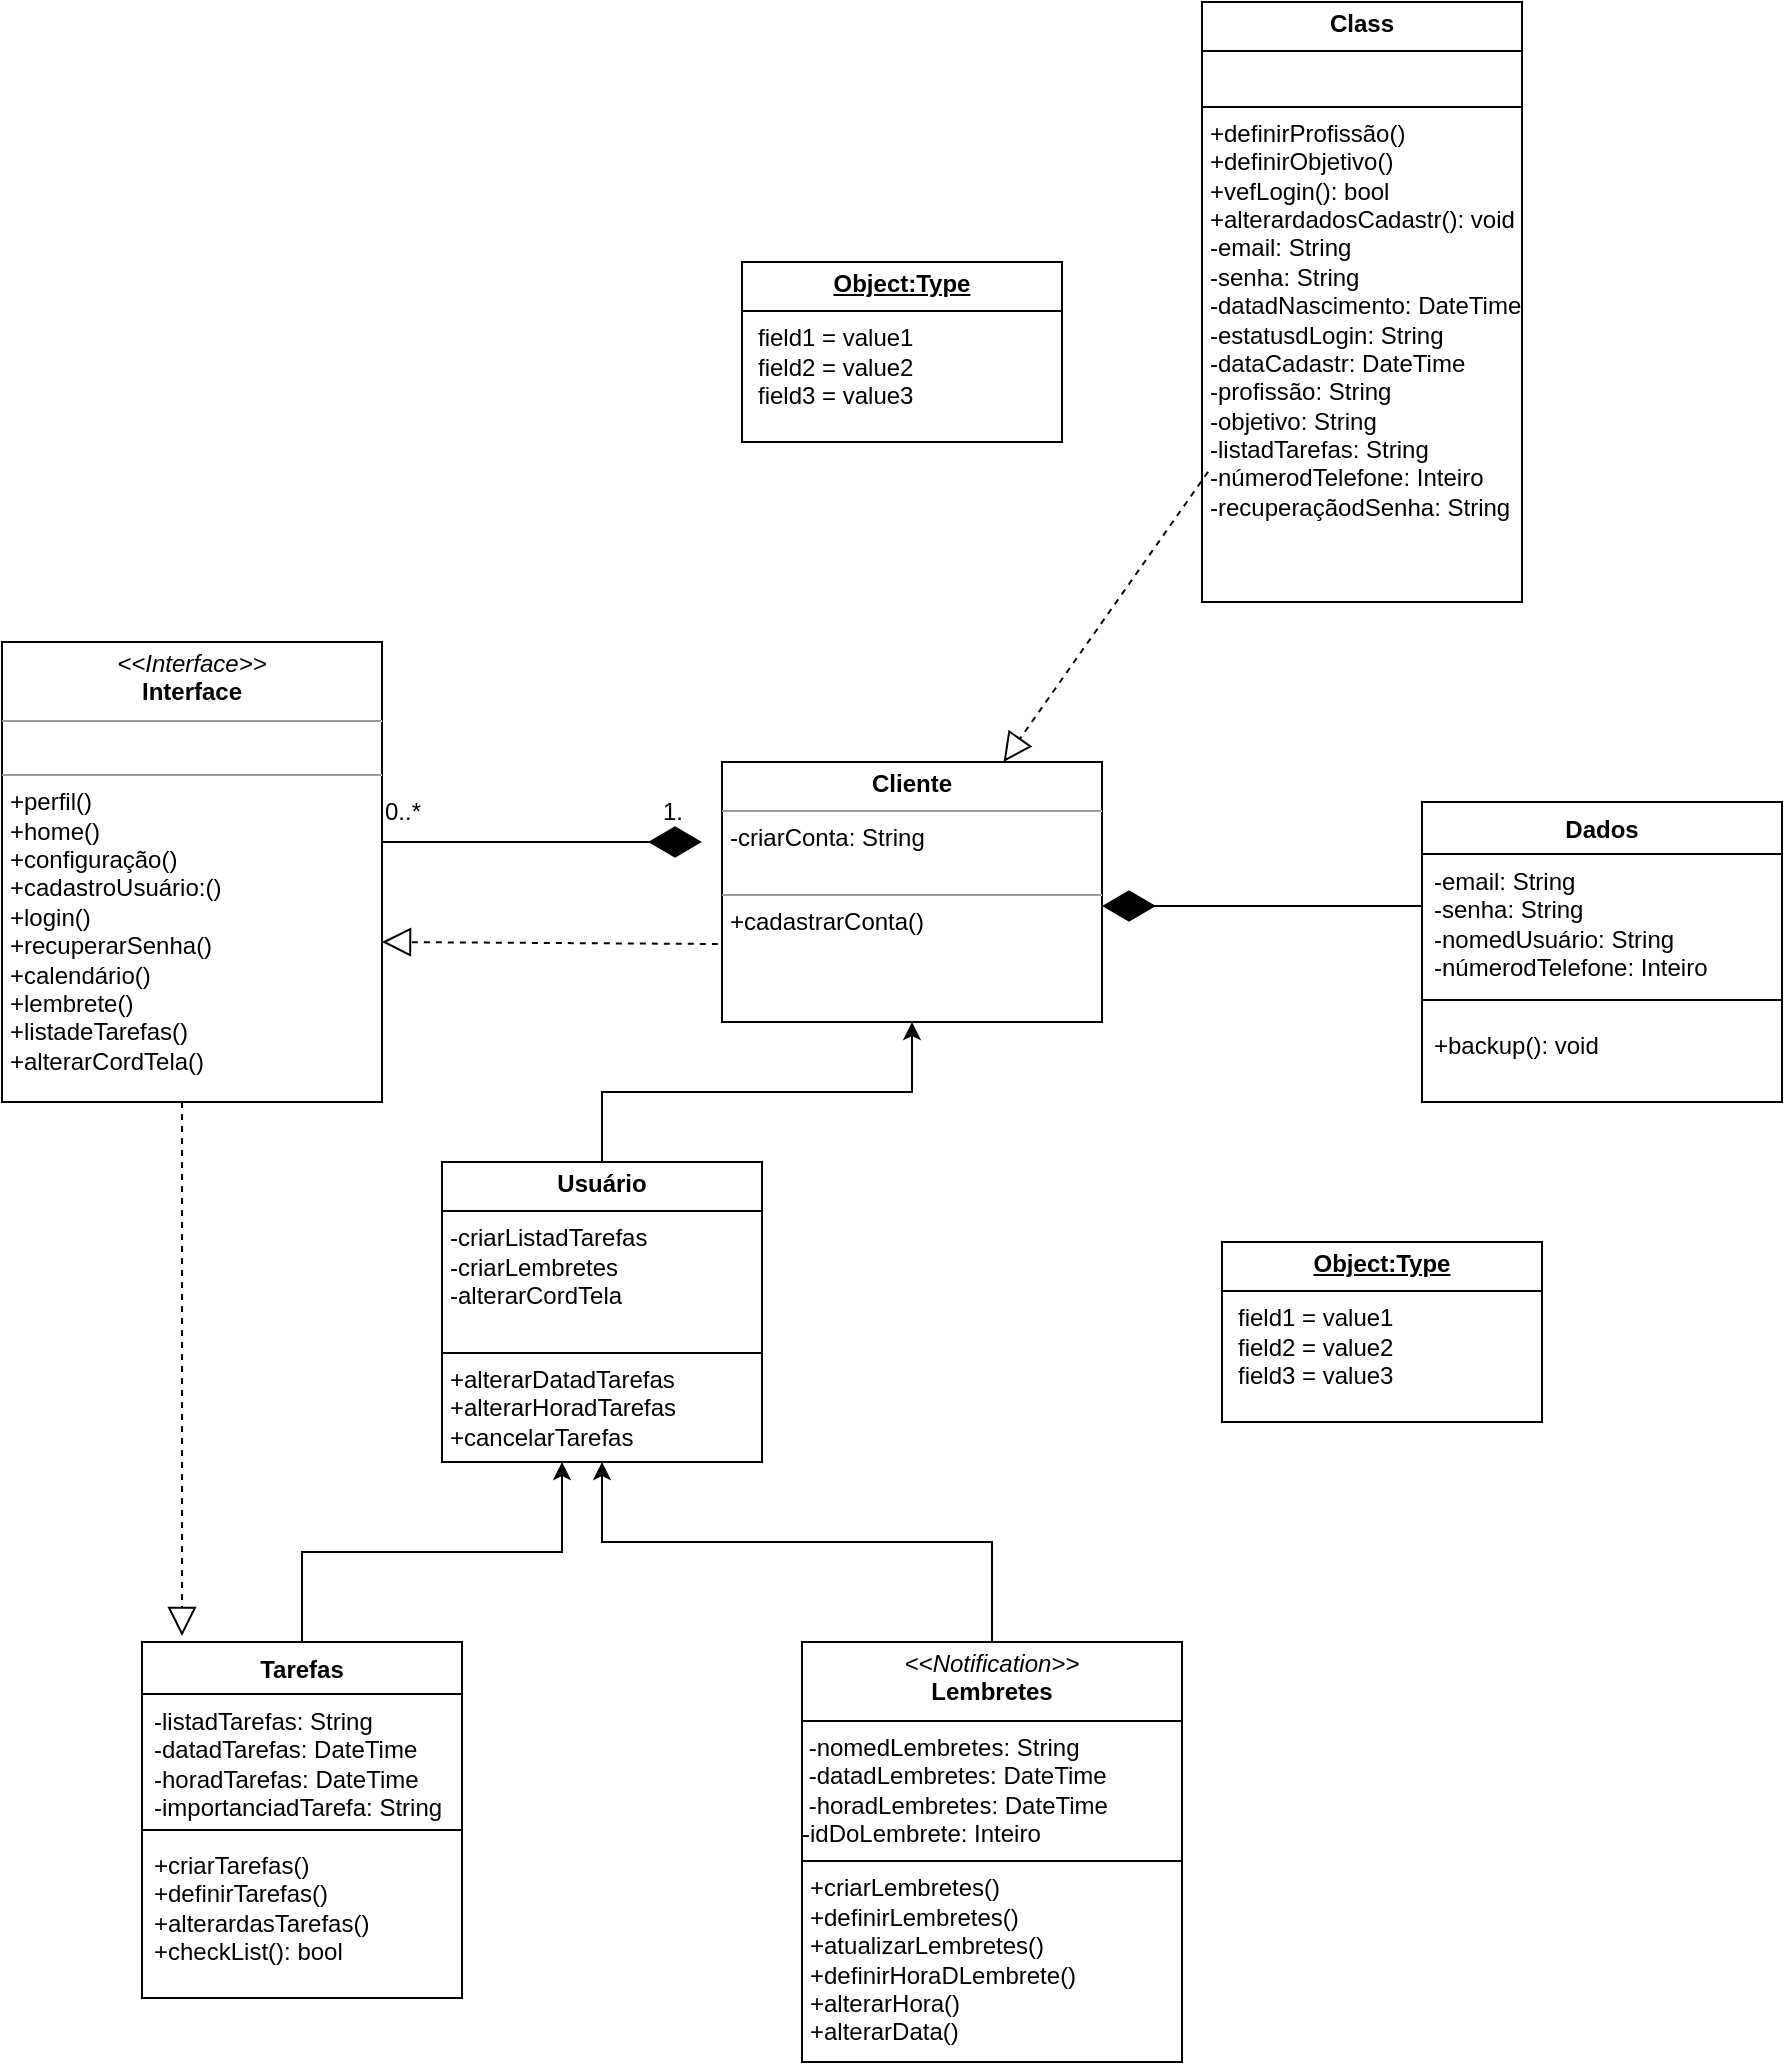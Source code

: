 <mxfile version="24.2.1" type="github">
  <diagram name="Page-1" id="c4acf3e9-155e-7222-9cf6-157b1a14988f">
    <mxGraphModel dx="1066" dy="1563" grid="1" gridSize="10" guides="1" tooltips="1" connect="1" arrows="1" fold="1" page="1" pageScale="1" pageWidth="850" pageHeight="1100" background="none" math="0" shadow="0">
      <root>
        <mxCell id="0" />
        <mxCell id="1" parent="0" />
        <mxCell id="5d2195bd80daf111-18" value="&lt;p style=&quot;margin:0px;margin-top:4px;text-align:center;&quot;&gt;&lt;i&gt;&amp;lt;&amp;lt;Interface&amp;gt;&amp;gt;&lt;/i&gt;&lt;br&gt;&lt;b&gt;Interface&lt;/b&gt;&lt;/p&gt;&lt;hr size=&quot;1&quot;&gt;&lt;p style=&quot;margin: 0px 0px 0px 4px;&quot;&gt;&lt;br&gt;&lt;/p&gt;&lt;hr size=&quot;1&quot;&gt;&lt;p style=&quot;margin: 0px 0px 0px 4px;&quot;&gt;&lt;span style=&quot;background-color: initial;&quot;&gt;+perfil()&lt;/span&gt;&lt;br&gt;&lt;/p&gt;&lt;p style=&quot;margin: 0px 0px 0px 4px;&quot;&gt;&lt;span style=&quot;background-color: initial;&quot;&gt;+home&lt;/span&gt;&lt;span style=&quot;background-color: initial;&quot;&gt;()&lt;/span&gt;&lt;/p&gt;&lt;p style=&quot;margin: 0px 0px 0px 4px;&quot;&gt;&lt;span style=&quot;background-color: initial;&quot;&gt;+configuração&lt;/span&gt;&lt;span style=&quot;background-color: initial;&quot;&gt;()&lt;/span&gt;&lt;/p&gt;&lt;p style=&quot;margin: 0px 0px 0px 4px;&quot;&gt;+cadastroUsuário:&lt;span style=&quot;background-color: initial;&quot;&gt;()&lt;/span&gt;&lt;/p&gt;&lt;p style=&quot;margin: 0px 0px 0px 4px;&quot;&gt;+login&lt;span style=&quot;background-color: initial;&quot;&gt;()&lt;/span&gt;&lt;/p&gt;&lt;p style=&quot;margin: 0px 0px 0px 4px;&quot;&gt;+recuperarSenha()&lt;/p&gt;&lt;p style=&quot;margin: 0px 0px 0px 4px;&quot;&gt;+calendário()&lt;/p&gt;&lt;p style=&quot;margin: 0px 0px 0px 4px;&quot;&gt;+lembrete()&lt;/p&gt;&lt;p style=&quot;margin: 0px 0px 0px 4px;&quot;&gt;&lt;span style=&quot;background-color: initial;&quot;&gt;+listadeTarefas()&amp;nbsp;&lt;/span&gt;&lt;br&gt;&lt;/p&gt;&lt;p style=&quot;margin: 0px 0px 0px 4px;&quot;&gt;&lt;span style=&quot;background-color: initial;&quot;&gt;+alterarCordTela()&amp;nbsp;&lt;/span&gt;&lt;/p&gt;&lt;p style=&quot;margin:0px;margin-left:4px;&quot;&gt;&lt;br&gt;&lt;/p&gt;&lt;p style=&quot;margin:0px;margin-left:4px;&quot;&gt;&lt;br&gt;&lt;/p&gt;" style="verticalAlign=top;align=left;overflow=fill;fontSize=12;fontFamily=Helvetica;html=1;rounded=0;shadow=0;comic=0;labelBackgroundColor=none;strokeWidth=1" parent="1" vertex="1">
          <mxGeometry x="50" y="240" width="190" height="230" as="geometry" />
        </mxCell>
        <mxCell id="5d2195bd80daf111-19" value="&lt;p style=&quot;margin:0px;margin-top:4px;text-align:center;&quot;&gt;&lt;b&gt;Cliente&lt;/b&gt;&lt;/p&gt;&lt;hr size=&quot;1&quot;&gt;&lt;p style=&quot;margin:0px;margin-left:4px;&quot;&gt;-criarConta: String&lt;/p&gt;&lt;p style=&quot;margin:0px;margin-left:4px;&quot;&gt;&lt;br&gt;&lt;/p&gt;&lt;hr size=&quot;1&quot;&gt;&lt;p style=&quot;margin: 0px 0px 0px 4px;&quot;&gt;+cadastrarConta()&lt;/p&gt;&lt;p style=&quot;margin: 0px 0px 0px 4px;&quot;&gt;&lt;br&gt;&lt;/p&gt;&lt;div&gt;&lt;span style=&quot;background-color: initial;&quot;&gt;&lt;br&gt;&lt;/span&gt;&lt;/div&gt;&lt;p style=&quot;margin: 0px 0px 0px 4px;&quot;&gt;&lt;br&gt;&lt;/p&gt;&lt;div&gt;&lt;br&gt;&lt;/div&gt;" style="verticalAlign=top;align=left;overflow=fill;fontSize=12;fontFamily=Helvetica;html=1;rounded=0;shadow=0;comic=0;labelBackgroundColor=none;strokeWidth=1" parent="1" vertex="1">
          <mxGeometry x="410" y="300" width="190" height="130" as="geometry" />
        </mxCell>
        <mxCell id="SRDfbngRJq_bPD0gsB5e-22" value="0..*" style="text;html=1;align=center;verticalAlign=middle;resizable=0;points=[];autosize=1;strokeColor=none;fillColor=none;" parent="1" vertex="1">
          <mxGeometry x="230" y="310" width="40" height="30" as="geometry" />
        </mxCell>
        <mxCell id="SRDfbngRJq_bPD0gsB5e-23" value="1." style="text;html=1;align=center;verticalAlign=middle;resizable=0;points=[];autosize=1;strokeColor=none;fillColor=none;" parent="1" vertex="1">
          <mxGeometry x="370" y="310" width="30" height="30" as="geometry" />
        </mxCell>
        <mxCell id="wrMSa33s0lKAPkdrSBBs-24" style="edgeStyle=orthogonalEdgeStyle;rounded=0;orthogonalLoop=1;jettySize=auto;html=1;" edge="1" parent="1" source="SRDfbngRJq_bPD0gsB5e-44" target="wrMSa33s0lKAPkdrSBBs-12">
          <mxGeometry relative="1" as="geometry">
            <Array as="points">
              <mxPoint x="200" y="695" />
              <mxPoint x="330" y="695" />
            </Array>
          </mxGeometry>
        </mxCell>
        <mxCell id="SRDfbngRJq_bPD0gsB5e-44" value="Tarefas" style="swimlane;fontStyle=1;align=center;verticalAlign=top;childLayout=stackLayout;horizontal=1;startSize=26;horizontalStack=0;resizeParent=1;resizeParentMax=0;resizeLast=0;collapsible=1;marginBottom=0;whiteSpace=wrap;html=1;" parent="1" vertex="1">
          <mxGeometry x="120" y="740" width="160" height="178" as="geometry" />
        </mxCell>
        <mxCell id="SRDfbngRJq_bPD0gsB5e-45" value="-listadTarefas:&amp;nbsp;&lt;span style=&quot;text-wrap: nowrap;&quot;&gt;String&lt;/span&gt;&lt;div&gt;&lt;span style=&quot;background-color: initial;&quot;&gt;&lt;span style=&quot;text-wrap: nowrap;&quot;&gt;-datadTarefas: DateTime&lt;/span&gt;&lt;/span&gt;&lt;/div&gt;&lt;div&gt;&lt;span style=&quot;background-color: initial;&quot;&gt;&lt;span style=&quot;text-wrap: nowrap;&quot;&gt;-horadTarefas:&amp;nbsp;&lt;/span&gt;&lt;/span&gt;&lt;span style=&quot;text-wrap: nowrap; background-color: initial;&quot;&gt;DateTime&lt;/span&gt;&lt;/div&gt;&lt;div&gt;&lt;span style=&quot;background-color: initial;&quot;&gt;&lt;span style=&quot;text-wrap: nowrap;&quot;&gt;-importanciadTarefa:&amp;nbsp;&lt;/span&gt;&lt;/span&gt;&lt;span style=&quot;text-wrap: nowrap; background-color: initial;&quot;&gt;String&lt;/span&gt;&lt;/div&gt;" style="text;strokeColor=none;fillColor=none;align=left;verticalAlign=top;spacingLeft=4;spacingRight=4;overflow=hidden;rotatable=0;points=[[0,0.5],[1,0.5]];portConstraint=eastwest;whiteSpace=wrap;html=1;" parent="SRDfbngRJq_bPD0gsB5e-44" vertex="1">
          <mxGeometry y="26" width="160" height="64" as="geometry" />
        </mxCell>
        <mxCell id="SRDfbngRJq_bPD0gsB5e-46" value="" style="line;strokeWidth=1;fillColor=none;align=left;verticalAlign=middle;spacingTop=-1;spacingLeft=3;spacingRight=3;rotatable=0;labelPosition=right;points=[];portConstraint=eastwest;strokeColor=inherit;" parent="SRDfbngRJq_bPD0gsB5e-44" vertex="1">
          <mxGeometry y="90" width="160" height="8" as="geometry" />
        </mxCell>
        <mxCell id="SRDfbngRJq_bPD0gsB5e-47" value="&lt;div&gt;&lt;span style=&quot;text-wrap: nowrap;&quot;&gt;+criarTarefas()&lt;/span&gt;&lt;/div&gt;&lt;span style=&quot;text-wrap: nowrap;&quot;&gt;+definirTarefas()&lt;/span&gt;&lt;div&gt;&lt;span style=&quot;text-wrap: nowrap;&quot;&gt;+alterardasTarefas()&lt;/span&gt;&lt;/div&gt;&lt;div&gt;&lt;span style=&quot;text-wrap: nowrap; background-color: initial;&quot;&gt;+checkList(): bool&lt;/span&gt;&lt;br&gt;&lt;/div&gt;" style="text;strokeColor=none;fillColor=none;align=left;verticalAlign=top;spacingLeft=4;spacingRight=4;overflow=hidden;rotatable=0;points=[[0,0.5],[1,0.5]];portConstraint=eastwest;whiteSpace=wrap;html=1;" parent="SRDfbngRJq_bPD0gsB5e-44" vertex="1">
          <mxGeometry y="98" width="160" height="80" as="geometry" />
        </mxCell>
        <mxCell id="SRDfbngRJq_bPD0gsB5e-52" value="" style="endArrow=diamondThin;endFill=1;endSize=24;html=1;rounded=0;" parent="1" edge="1">
          <mxGeometry width="160" relative="1" as="geometry">
            <mxPoint x="240" y="340" as="sourcePoint" />
            <mxPoint x="400" y="340" as="targetPoint" />
          </mxGeometry>
        </mxCell>
        <mxCell id="wrMSa33s0lKAPkdrSBBs-28" style="edgeStyle=orthogonalEdgeStyle;rounded=0;orthogonalLoop=1;jettySize=auto;html=1;" edge="1" parent="1" source="SRDfbngRJq_bPD0gsB5e-76" target="wrMSa33s0lKAPkdrSBBs-12">
          <mxGeometry relative="1" as="geometry">
            <Array as="points">
              <mxPoint x="545" y="690" />
              <mxPoint x="350" y="690" />
            </Array>
          </mxGeometry>
        </mxCell>
        <mxCell id="SRDfbngRJq_bPD0gsB5e-76" value="&lt;p style=&quot;margin:0px;margin-top:4px;text-align:center;&quot;&gt;&lt;i&gt;&amp;lt;&amp;lt;Notification&amp;gt;&amp;gt;&lt;/i&gt;&lt;br&gt;&lt;b&gt;Lembretes&lt;/b&gt;&lt;/p&gt;&lt;hr size=&quot;1&quot; style=&quot;border-style:solid;&quot;&gt;&lt;div&gt;&lt;span style=&quot;text-wrap: nowrap;&quot;&gt;&amp;nbsp;-nomedLembretes:&amp;nbsp;&lt;/span&gt;&lt;span style=&quot;text-wrap: nowrap; background-color: initial;&quot;&gt;String&lt;/span&gt;&lt;span style=&quot;background-color: initial;&quot;&gt;&lt;span style=&quot;text-wrap: nowrap;&quot;&gt;&lt;br&gt;&lt;/span&gt;&lt;/span&gt;&lt;/div&gt;&lt;div&gt;&lt;span style=&quot;background-color: initial;&quot;&gt;&lt;span style=&quot;text-wrap: nowrap;&quot;&gt;&amp;nbsp;-datadLembretes:&amp;nbsp;&lt;/span&gt;&lt;/span&gt;&lt;span style=&quot;text-wrap: nowrap; background-color: initial;&quot;&gt;DateTime&lt;/span&gt;&lt;/div&gt;&lt;div&gt;&lt;span style=&quot;background-color: initial;&quot;&gt;&lt;span style=&quot;text-wrap: nowrap;&quot;&gt;&amp;nbsp;-horadLembretes:&amp;nbsp;&lt;/span&gt;&lt;/span&gt;&lt;span style=&quot;text-wrap: nowrap; background-color: initial;&quot;&gt;DateTime&lt;/span&gt;&lt;/div&gt;&lt;div&gt;&lt;span style=&quot;text-wrap: nowrap; background-color: initial;&quot;&gt;-idDoLembrete: Inteiro&lt;/span&gt;&lt;/div&gt;&lt;hr size=&quot;1&quot; style=&quot;border-style:solid;&quot;&gt;&lt;p style=&quot;margin:0px;margin-left:4px;&quot;&gt;&lt;span style=&quot;text-wrap: nowrap;&quot;&gt;+criarLembretes()&lt;/span&gt;&lt;span style=&quot;text-wrap: nowrap;&quot;&gt;&lt;br&gt;&lt;/span&gt;&lt;/p&gt;&lt;p style=&quot;margin:0px;margin-left:4px;&quot;&gt;&lt;span style=&quot;text-wrap: nowrap;&quot;&gt;+definirLembretes()&lt;/span&gt;&lt;br&gt;&lt;/p&gt;&lt;p style=&quot;margin:0px;margin-left:4px;&quot;&gt;&lt;span style=&quot;text-wrap: nowrap;&quot;&gt;+atualizarLembretes()&lt;/span&gt;&lt;/p&gt;&lt;p style=&quot;margin:0px;margin-left:4px;&quot;&gt;&lt;span style=&quot;text-wrap: nowrap;&quot;&gt;+definirHoraDLembrete()&lt;/span&gt;&lt;/p&gt;&lt;p style=&quot;margin:0px;margin-left:4px;&quot;&gt;&lt;span style=&quot;text-wrap: nowrap;&quot;&gt;+alterarHora()&lt;/span&gt;&lt;/p&gt;&lt;p style=&quot;margin:0px;margin-left:4px;&quot;&gt;&lt;span style=&quot;text-wrap: nowrap;&quot;&gt;+alterarData()&lt;/span&gt;&lt;/p&gt;" style="verticalAlign=top;align=left;overflow=fill;html=1;whiteSpace=wrap;" parent="1" vertex="1">
          <mxGeometry x="450" y="740" width="190" height="210" as="geometry" />
        </mxCell>
        <mxCell id="SRDfbngRJq_bPD0gsB5e-90" value="Dados" style="swimlane;fontStyle=1;align=center;verticalAlign=top;childLayout=stackLayout;horizontal=1;startSize=26;horizontalStack=0;resizeParent=1;resizeParentMax=0;resizeLast=0;collapsible=1;marginBottom=0;whiteSpace=wrap;html=1;" parent="1" vertex="1">
          <mxGeometry x="760" y="320" width="180" height="150" as="geometry" />
        </mxCell>
        <mxCell id="SRDfbngRJq_bPD0gsB5e-91" value="-email:&amp;nbsp;&lt;span style=&quot;text-wrap: nowrap;&quot;&gt;String&lt;/span&gt;&lt;div&gt;&lt;span style=&quot;text-wrap: nowrap;&quot;&gt;-senha:&amp;nbsp;&lt;/span&gt;&lt;span style=&quot;text-wrap: nowrap; background-color: initial;&quot;&gt;String&lt;/span&gt;&lt;/div&gt;&lt;div&gt;&lt;span style=&quot;text-wrap: nowrap; background-color: initial;&quot;&gt;-nomedUsuário:&amp;nbsp;&lt;/span&gt;&lt;span style=&quot;text-wrap: nowrap; background-color: initial;&quot;&gt;String&lt;/span&gt;&lt;/div&gt;&lt;div&gt;&lt;span style=&quot;text-wrap: nowrap; background-color: initial;&quot;&gt;-númerodTelefone: Inteiro&lt;/span&gt;&lt;/div&gt;&lt;div&gt;&lt;span style=&quot;background-color: initial;&quot;&gt;&lt;br&gt;&lt;/span&gt;&lt;/div&gt;&lt;div&gt;&lt;span style=&quot;background-color: initial;&quot;&gt;&lt;br&gt;&lt;/span&gt;&lt;/div&gt;" style="text;strokeColor=none;fillColor=none;align=left;verticalAlign=top;spacingLeft=4;spacingRight=4;overflow=hidden;rotatable=0;points=[[0,0.5],[1,0.5]];portConstraint=eastwest;whiteSpace=wrap;html=1;" parent="SRDfbngRJq_bPD0gsB5e-90" vertex="1">
          <mxGeometry y="26" width="180" height="64" as="geometry" />
        </mxCell>
        <mxCell id="SRDfbngRJq_bPD0gsB5e-92" value="" style="line;strokeWidth=1;fillColor=none;align=left;verticalAlign=middle;spacingTop=-1;spacingLeft=3;spacingRight=3;rotatable=0;labelPosition=right;points=[];portConstraint=eastwest;strokeColor=inherit;" parent="SRDfbngRJq_bPD0gsB5e-90" vertex="1">
          <mxGeometry y="90" width="180" height="18" as="geometry" />
        </mxCell>
        <mxCell id="SRDfbngRJq_bPD0gsB5e-93" value="&lt;div&gt;+backup(): void&lt;/div&gt;" style="text;strokeColor=none;fillColor=none;align=left;verticalAlign=top;spacingLeft=4;spacingRight=4;overflow=hidden;rotatable=0;points=[[0,0.5],[1,0.5]];portConstraint=eastwest;whiteSpace=wrap;html=1;" parent="SRDfbngRJq_bPD0gsB5e-90" vertex="1">
          <mxGeometry y="108" width="180" height="42" as="geometry" />
        </mxCell>
        <mxCell id="SRDfbngRJq_bPD0gsB5e-94" value="" style="endArrow=diamondThin;endFill=1;endSize=24;html=1;rounded=0;exitX=0;exitY=0.406;exitDx=0;exitDy=0;exitPerimeter=0;" parent="1" source="SRDfbngRJq_bPD0gsB5e-91" edge="1">
          <mxGeometry width="160" relative="1" as="geometry">
            <mxPoint x="750" y="372" as="sourcePoint" />
            <mxPoint x="600" y="372" as="targetPoint" />
            <Array as="points">
              <mxPoint x="600" y="372" />
            </Array>
          </mxGeometry>
        </mxCell>
        <mxCell id="wrMSa33s0lKAPkdrSBBs-29" style="edgeStyle=orthogonalEdgeStyle;rounded=0;orthogonalLoop=1;jettySize=auto;html=1;" edge="1" parent="1" source="wrMSa33s0lKAPkdrSBBs-12" target="5d2195bd80daf111-19">
          <mxGeometry relative="1" as="geometry" />
        </mxCell>
        <mxCell id="wrMSa33s0lKAPkdrSBBs-12" value="&lt;p style=&quot;margin:0px;margin-top:4px;text-align:center;&quot;&gt;&lt;b&gt;Usuário&lt;/b&gt;&lt;/p&gt;&lt;hr size=&quot;1&quot; style=&quot;border-style:solid;&quot;&gt;&lt;p style=&quot;margin:0px;margin-left:4px;&quot;&gt;-criarListadTarefas&lt;/p&gt;&lt;p style=&quot;margin:0px;margin-left:4px;&quot;&gt;-criarLembretes&lt;/p&gt;&lt;p style=&quot;margin:0px;margin-left:4px;&quot;&gt;-alterarCordTela&lt;/p&gt;&lt;p style=&quot;margin:0px;margin-left:4px;&quot;&gt;&lt;br&gt;&lt;/p&gt;&lt;hr size=&quot;1&quot; style=&quot;border-style:solid;&quot;&gt;&lt;p style=&quot;margin: 0px 0px 0px 4px;&quot;&gt;+alterarDatadTarefas&lt;/p&gt;&lt;p style=&quot;margin: 0px 0px 0px 4px;&quot;&gt;+alterarHoradTarefas&lt;/p&gt;&lt;p style=&quot;margin: 0px 0px 0px 4px;&quot;&gt;+cancelarTarefas&lt;/p&gt;&lt;p style=&quot;margin: 0px 0px 0px 4px;&quot;&gt;&lt;br&gt;&lt;/p&gt;" style="verticalAlign=top;align=left;overflow=fill;html=1;whiteSpace=wrap;" vertex="1" parent="1">
          <mxGeometry x="270" y="500" width="160" height="150" as="geometry" />
        </mxCell>
        <mxCell id="wrMSa33s0lKAPkdrSBBs-16" value="&lt;p style=&quot;margin:0px;margin-top:4px;text-align:center;&quot;&gt;&lt;b&gt;Class&lt;/b&gt;&lt;/p&gt;&lt;hr size=&quot;1&quot; style=&quot;border-style:solid;&quot;&gt;&lt;p style=&quot;text-wrap: nowrap; margin: 0px 0px 0px 4px;&quot;&gt;&lt;br&gt;&lt;/p&gt;&lt;hr size=&quot;1&quot; style=&quot;border-style:solid;&quot;&gt;&lt;p style=&quot;text-wrap: nowrap; margin: 0px 0px 0px 4px;&quot;&gt;&lt;span style=&quot;background-color: initial;&quot;&gt;+definirProfissão()&lt;/span&gt;&lt;br&gt;&lt;/p&gt;&lt;p style=&quot;text-wrap: nowrap; margin: 0px 0px 0px 4px;&quot;&gt;+definirObjetivo()&lt;/p&gt;&lt;p style=&quot;text-wrap: nowrap; margin: 0px 0px 0px 4px;&quot;&gt;+vefLogin(): bool&lt;/p&gt;&lt;p style=&quot;text-wrap: nowrap; margin: 0px 0px 0px 4px;&quot;&gt;+alterardadosCadastr(): void&lt;/p&gt;&lt;p style=&quot;text-wrap: nowrap; margin: 0px 0px 0px 4px;&quot;&gt;-email:&amp;nbsp;&lt;span style=&quot;background-color: initial;&quot;&gt;String&lt;/span&gt;&lt;/p&gt;&lt;p style=&quot;text-wrap: nowrap; margin: 0px 0px 0px 4px;&quot;&gt;-senha:&amp;nbsp;&lt;span style=&quot;background-color: initial;&quot;&gt;String&lt;/span&gt;&lt;/p&gt;&lt;p style=&quot;text-wrap: nowrap; margin: 0px 0px 0px 4px;&quot;&gt;&lt;span style=&quot;background-color: initial;&quot;&gt;-datadNascimento:&amp;nbsp;&lt;/span&gt;&lt;span style=&quot;background-color: initial;&quot;&gt;DateTime&lt;/span&gt;&lt;br&gt;&lt;/p&gt;&lt;p style=&quot;text-wrap: nowrap; margin: 0px 0px 0px 4px;&quot;&gt;-estatusdLogin:&amp;nbsp;&lt;span style=&quot;background-color: initial;&quot;&gt;String&lt;/span&gt;&lt;/p&gt;&lt;p style=&quot;text-wrap: nowrap; margin: 0px 0px 0px 4px;&quot;&gt;&lt;span style=&quot;background-color: initial;&quot;&gt;-dataCadastr:&amp;nbsp;&lt;/span&gt;&lt;span style=&quot;background-color: initial;&quot;&gt;DateTime&lt;/span&gt;&lt;/p&gt;&lt;p style=&quot;text-wrap: nowrap; margin: 0px 0px 0px 4px;&quot;&gt;-profissão: String&lt;/p&gt;&lt;p style=&quot;text-wrap: nowrap; margin: 0px 0px 0px 4px;&quot;&gt;-objetivo: String&lt;/p&gt;&lt;p style=&quot;text-wrap: nowrap; margin: 0px 0px 0px 4px;&quot;&gt;-listadTarefas: String&lt;/p&gt;&lt;p style=&quot;text-wrap: nowrap; margin: 0px 0px 0px 4px;&quot;&gt;-númerodTelefone: Inteiro&lt;/p&gt;&lt;p style=&quot;text-wrap: nowrap; margin: 0px 0px 0px 4px;&quot;&gt;-recuperaçãodSenha: String&lt;/p&gt;" style="verticalAlign=top;align=left;overflow=fill;html=1;whiteSpace=wrap;" vertex="1" parent="1">
          <mxGeometry x="650" y="-80" width="160" height="300" as="geometry" />
        </mxCell>
        <mxCell id="wrMSa33s0lKAPkdrSBBs-22" value="" style="endArrow=block;dashed=1;endFill=0;endSize=12;html=1;rounded=0;exitX=-0.011;exitY=0.7;exitDx=0;exitDy=0;exitPerimeter=0;" edge="1" parent="1" source="5d2195bd80daf111-19">
          <mxGeometry width="160" relative="1" as="geometry">
            <mxPoint x="390" y="390" as="sourcePoint" />
            <mxPoint x="240" y="390" as="targetPoint" />
          </mxGeometry>
        </mxCell>
        <mxCell id="wrMSa33s0lKAPkdrSBBs-32" value="" style="endArrow=block;dashed=1;endFill=0;endSize=12;html=1;rounded=0;entryX=0.125;entryY=-0.017;entryDx=0;entryDy=0;entryPerimeter=0;" edge="1" parent="1" target="SRDfbngRJq_bPD0gsB5e-44">
          <mxGeometry width="160" relative="1" as="geometry">
            <mxPoint x="140" y="470" as="sourcePoint" />
            <mxPoint x="140" y="630" as="targetPoint" />
          </mxGeometry>
        </mxCell>
        <mxCell id="wrMSa33s0lKAPkdrSBBs-34" value="" style="endArrow=block;dashed=1;endFill=0;endSize=12;html=1;rounded=0;exitX=0.019;exitY=0.783;exitDx=0;exitDy=0;exitPerimeter=0;" edge="1" parent="1" source="wrMSa33s0lKAPkdrSBBs-16" target="5d2195bd80daf111-19">
          <mxGeometry width="160" relative="1" as="geometry">
            <mxPoint x="420" y="210" as="sourcePoint" />
            <mxPoint x="580" y="210" as="targetPoint" />
          </mxGeometry>
        </mxCell>
        <mxCell id="wrMSa33s0lKAPkdrSBBs-35" value="&lt;p style=&quot;margin:0px;margin-top:4px;text-align:center;text-decoration:underline;&quot;&gt;&lt;b&gt;Object:Type&lt;/b&gt;&lt;/p&gt;&lt;hr size=&quot;1&quot; style=&quot;border-style:solid;&quot;/&gt;&lt;p style=&quot;margin:0px;margin-left:8px;&quot;&gt;field1 = value1&lt;br/&gt;field2 = value2&lt;br&gt;field3 = value3&lt;/p&gt;" style="verticalAlign=top;align=left;overflow=fill;html=1;whiteSpace=wrap;" vertex="1" parent="1">
          <mxGeometry x="660" y="540" width="160" height="90" as="geometry" />
        </mxCell>
        <mxCell id="wrMSa33s0lKAPkdrSBBs-36" value="&lt;p style=&quot;margin:0px;margin-top:4px;text-align:center;text-decoration:underline;&quot;&gt;&lt;b&gt;Object:Type&lt;/b&gt;&lt;/p&gt;&lt;hr size=&quot;1&quot; style=&quot;border-style:solid;&quot;/&gt;&lt;p style=&quot;margin:0px;margin-left:8px;&quot;&gt;field1 = value1&lt;br/&gt;field2 = value2&lt;br&gt;field3 = value3&lt;/p&gt;" style="verticalAlign=top;align=left;overflow=fill;html=1;whiteSpace=wrap;" vertex="1" parent="1">
          <mxGeometry x="420" y="50" width="160" height="90" as="geometry" />
        </mxCell>
      </root>
    </mxGraphModel>
  </diagram>
</mxfile>
